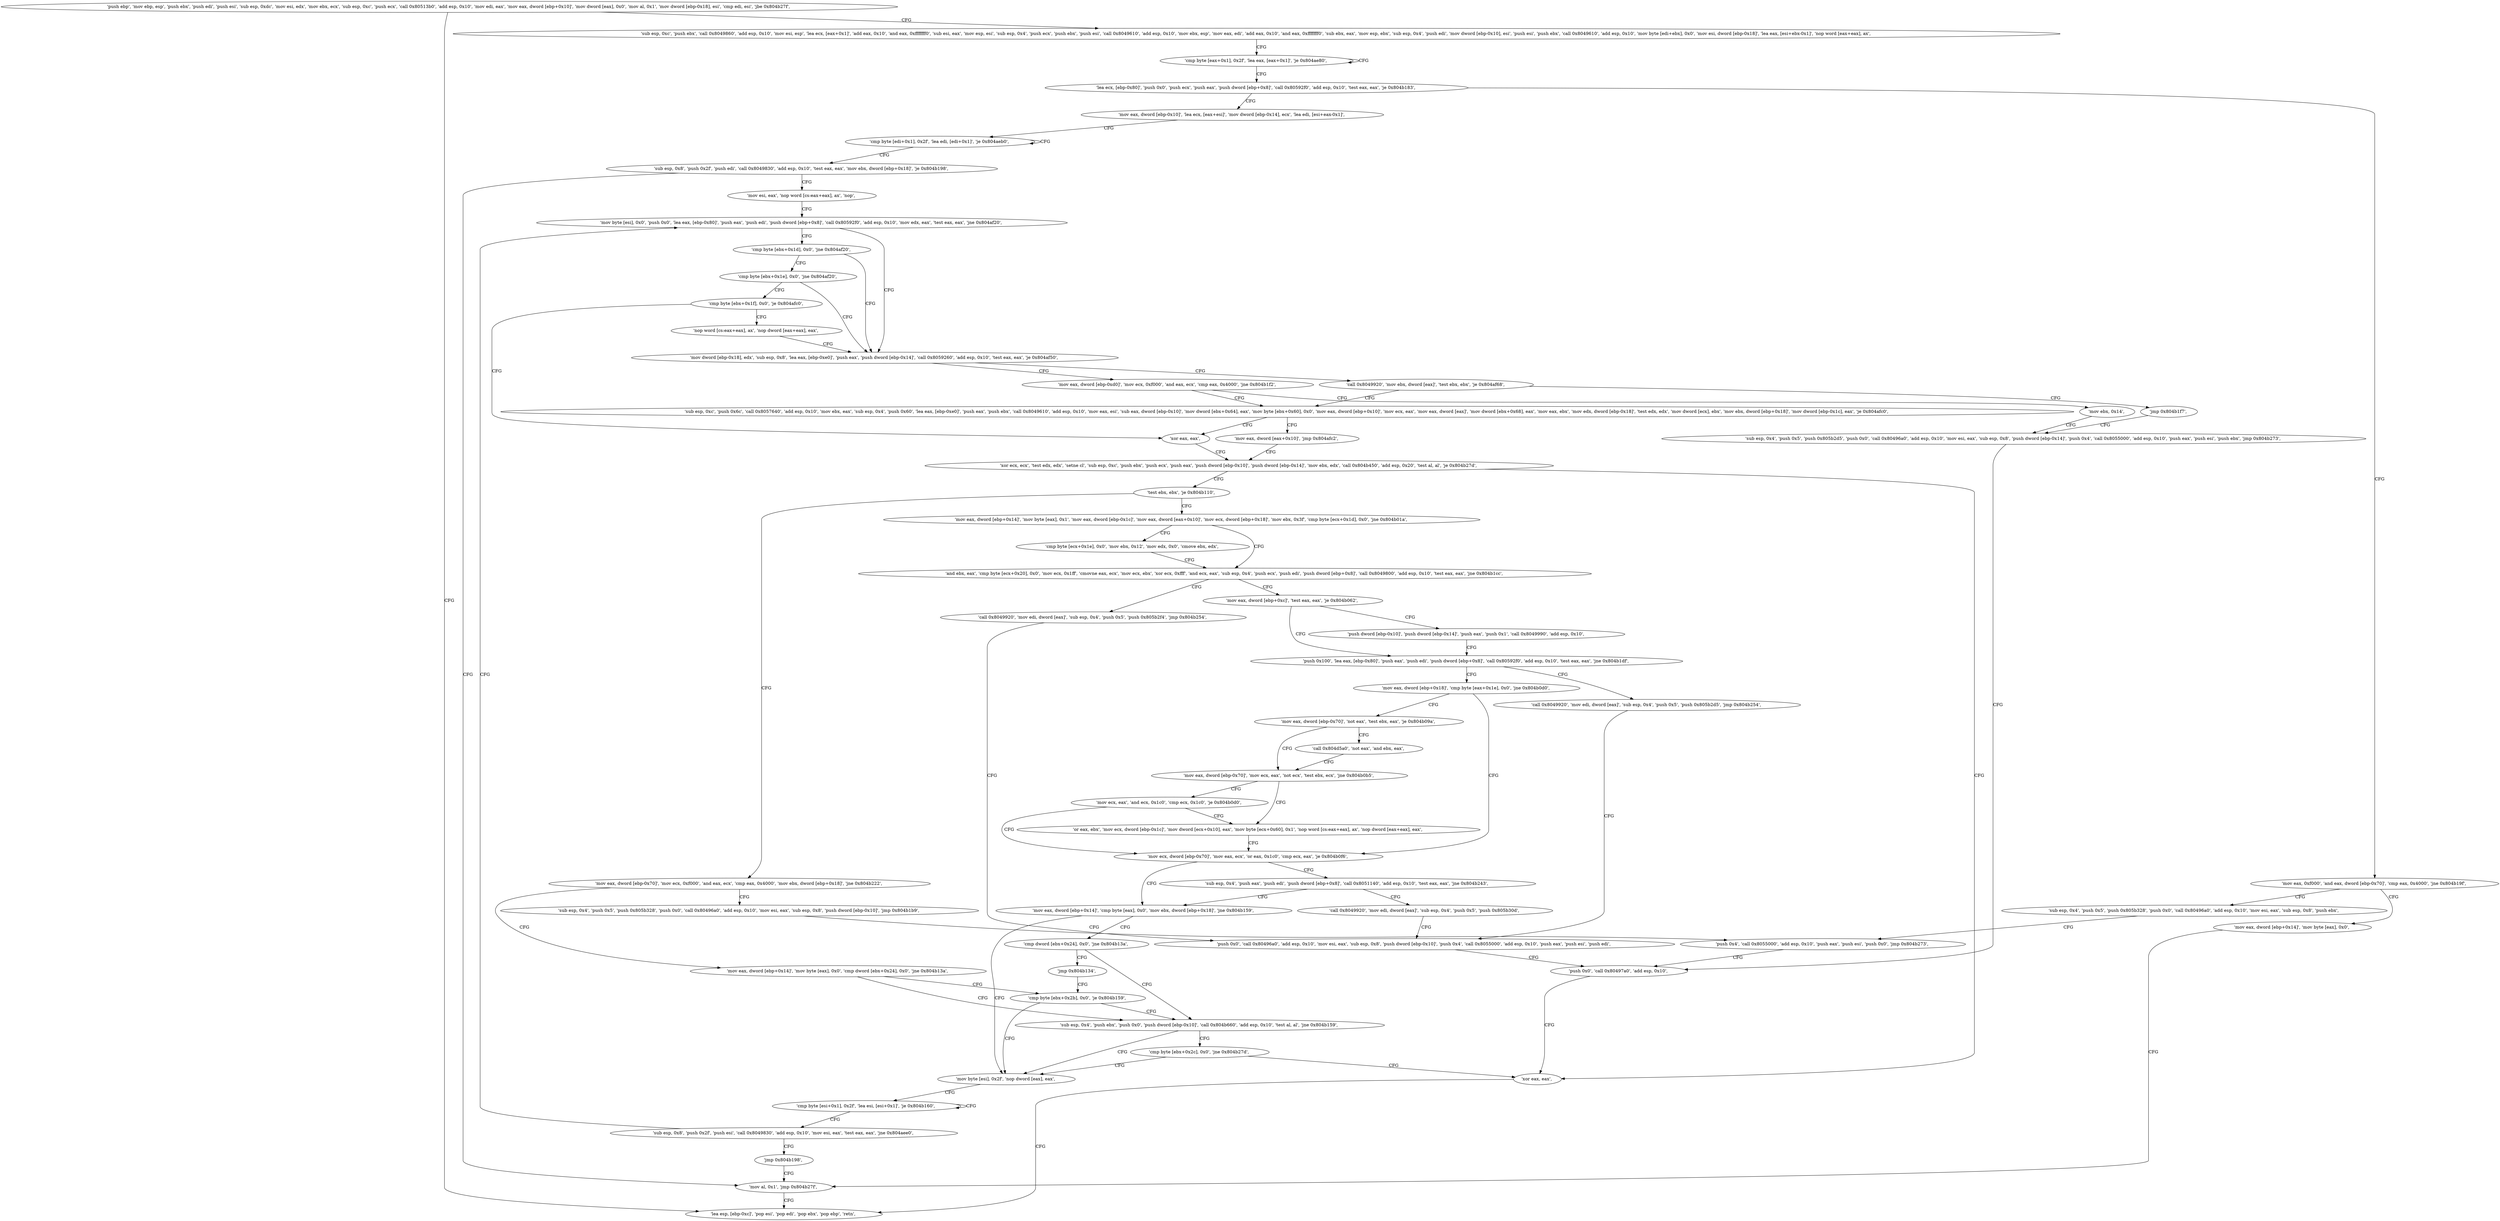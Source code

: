 digraph "func" {
"134524400" [label = "'push ebp', 'mov ebp, esp', 'push ebx', 'push edi', 'push esi', 'sub esp, 0xdc', 'mov esi, edx', 'mov ebx, ecx', 'sub esp, 0xc', 'push ecx', 'call 0x80513b0', 'add esp, 0x10', 'mov edi, eax', 'mov eax, dword [ebp+0x10]', 'mov dword [eax], 0x0', 'mov al, 0x1', 'mov dword [ebp-0x18], esi', 'cmp edi, esi', 'jbe 0x804b27f', " ]
"134525567" [label = "'lea esp, [ebp-0xc]', 'pop esi', 'pop edi', 'pop ebx', 'pop ebp', 'retn', " ]
"134524452" [label = "'sub esp, 0xc', 'push ebx', 'call 0x8049860', 'add esp, 0x10', 'mov esi, esp', 'lea ecx, [eax+0x1]', 'add eax, 0x10', 'and eax, 0xfffffff0', 'sub esi, eax', 'mov esp, esi', 'sub esp, 0x4', 'push ecx', 'push ebx', 'push esi', 'call 0x8049610', 'add esp, 0x10', 'mov ebx, esp', 'mov eax, edi', 'add eax, 0x10', 'and eax, 0xfffffff0', 'sub ebx, eax', 'mov esp, ebx', 'sub esp, 0x4', 'push edi', 'mov dword [ebp-0x10], esi', 'push esi', 'push ebx', 'call 0x8049610', 'add esp, 0x10', 'mov byte [edi+ebx], 0x0', 'mov esi, dword [ebp-0x18]', 'lea eax, [esi+ebx-0x1]', 'nop word [eax+eax], ax', " ]
"134524544" [label = "'cmp byte [eax+0x1], 0x2f', 'lea eax, [eax+0x1]', 'je 0x804ae80', " ]
"134524553" [label = "'lea ecx, [ebp-0x80]', 'push 0x0', 'push ecx', 'push eax', 'push dword [ebp+0x8]', 'call 0x80592f0', 'add esp, 0x10', 'test eax, eax', 'je 0x804b183', " ]
"134525315" [label = "'mov eax, 0xf000', 'and eax, dword [ebp-0x70]', 'cmp eax, 0x4000', 'jne 0x804b19f', " ]
"134524579" [label = "'mov eax, dword [ebp-0x10]', 'lea ecx, [eax+esi]', 'mov dword [ebp-0x14], ecx', 'lea edi, [esi+eax-0x1]', " ]
"134525343" [label = "'sub esp, 0x4', 'push 0x5', 'push 0x805b328', 'push 0x0', 'call 0x80496a0', 'add esp, 0x10', 'mov esi, eax', 'sub esp, 0x8', 'push ebx', " ]
"134525330" [label = "'mov eax, dword [ebp+0x14]', 'mov byte [eax], 0x0', " ]
"134524592" [label = "'cmp byte [edi+0x1], 0x2f', 'lea edi, [edi+0x1]', 'je 0x804aeb0', " ]
"134525369" [label = "'push 0x4', 'call 0x8055000', 'add esp, 0x10', 'push eax', 'push esi', 'push 0x0', 'jmp 0x804b273', " ]
"134525336" [label = "'mov al, 0x1', 'jmp 0x804b27f', " ]
"134524601" [label = "'sub esp, 0x8', 'push 0x2f', 'push edi', 'call 0x8049830', 'add esp, 0x10', 'test eax, eax', 'mov ebx, dword [ebp+0x18]', 'je 0x804b198', " ]
"134524626" [label = "'mov esi, eax', 'nop word [cs:eax+eax], ax', 'nop', " ]
"134525555" [label = "'push 0x0', 'call 0x80497a0', 'add esp, 0x10', " ]
"134525565" [label = "'xor eax, eax', " ]
"134524640" [label = "'mov byte [esi], 0x0', 'push 0x0', 'lea eax, [ebp-0x80]', 'push eax', 'push edi', 'push dword [ebp+0x8]', 'call 0x80592f0', 'add esp, 0x10', 'mov edx, eax', 'test eax, eax', 'jne 0x804af20', " ]
"134524704" [label = "'mov dword [ebp-0x18], edx', 'sub esp, 0x8', 'lea eax, [ebp-0xe0]', 'push eax', 'push dword [ebp-0x14]', 'call 0x8059260', 'add esp, 0x10', 'test eax, eax', 'je 0x804af50', " ]
"134524752" [label = "'mov eax, dword [ebp-0xd0]', 'mov ecx, 0xf000', 'and eax, ecx', 'cmp eax, 0x4000', 'jne 0x804b1f2', " ]
"134524732" [label = "'call 0x8049920', 'mov ebx, dword [eax]', 'test ebx, ebx', 'je 0x804af68', " ]
"134524667" [label = "'cmp byte [ebx+0x1d], 0x0', 'jne 0x804af20', " ]
"134524673" [label = "'cmp byte [ebx+0x1e], 0x0', 'jne 0x804af20', " ]
"134525426" [label = "'mov ebx, 0x14', " ]
"134524776" [label = "'sub esp, 0xc', 'push 0x6c', 'call 0x8057640', 'add esp, 0x10', 'mov ebx, eax', 'sub esp, 0x4', 'push 0x60', 'lea eax, [ebp-0xe0]', 'push eax', 'push ebx', 'call 0x8049610', 'add esp, 0x10', 'mov eax, esi', 'sub eax, dword [ebp-0x10]', 'mov dword [ebx+0x64], eax', 'mov byte [ebx+0x60], 0x0', 'mov eax, dword [ebp+0x10]', 'mov ecx, eax', 'mov eax, dword [eax]', 'mov dword [ebx+0x68], eax', 'mov eax, ebx', 'mov edx, dword [ebp-0x18]', 'test edx, edx', 'mov dword [ecx], ebx', 'mov ebx, dword [ebp+0x18]', 'mov dword [ebp-0x1c], eax', 'je 0x804afc0', " ]
"134524743" [label = "'jmp 0x804b1f7', " ]
"134524679" [label = "'cmp byte [ebx+0x1f], 0x0', 'je 0x804afc0', " ]
"134525431" [label = "'sub esp, 0x4', 'push 0x5', 'push 0x805b2d5', 'push 0x0', 'call 0x80496a0', 'add esp, 0x10', 'mov esi, eax', 'sub esp, 0x8', 'push dword [ebp-0x14]', 'push 0x4', 'call 0x8055000', 'add esp, 0x10', 'push eax', 'push esi', 'push ebx', 'jmp 0x804b273', " ]
"134524864" [label = "'xor eax, eax', " ]
"134524851" [label = "'mov eax, dword [eax+0x10]', 'jmp 0x804afc2', " ]
"134524689" [label = "'nop word [cs:eax+eax], ax', 'nop dword [eax+eax], eax', " ]
"134524866" [label = "'xor ecx, ecx', 'test edx, edx', 'setne cl', 'sub esp, 0xc', 'push ebx', 'push ecx', 'push eax', 'push dword [ebp-0x10]', 'push dword [ebp-0x14]', 'mov ebx, edx', 'call 0x804b450', 'add esp, 0x20', 'test al, al', 'je 0x804b27d', " ]
"134524903" [label = "'test ebx, ebx', 'je 0x804b110', " ]
"134525200" [label = "'mov eax, dword [ebp-0x70]', 'mov ecx, 0xf000', 'and eax, ecx', 'cmp eax, 0x4000', 'mov ebx, dword [ebp+0x18]', 'jne 0x804b222', " ]
"134524911" [label = "'mov eax, dword [ebp+0x14]', 'mov byte [eax], 0x1', 'mov eax, dword [ebp-0x1c]', 'mov eax, dword [eax+0x10]', 'mov ecx, dword [ebp+0x18]', 'mov ebx, 0x3f', 'cmp byte [ecx+0x1d], 0x0', 'jne 0x804b01a', " ]
"134525474" [label = "'sub esp, 0x4', 'push 0x5', 'push 0x805b328', 'push 0x0', 'call 0x80496a0', 'add esp, 0x10', 'mov esi, eax', 'sub esp, 0x8', 'push dword [ebp-0x10]', 'jmp 0x804b1b9', " ]
"134525224" [label = "'mov eax, dword [ebp+0x14]', 'mov byte [eax], 0x0', 'cmp dword [ebx+0x24], 0x0', 'jne 0x804b13a', " ]
"134524954" [label = "'and ebx, eax', 'cmp byte [ecx+0x20], 0x0', 'mov ecx, 0x1ff', 'cmovne eax, ecx', 'mov ecx, ebx', 'xor ecx, 0xfff', 'and ecx, eax', 'sub esp, 0x4', 'push ecx', 'push edi', 'push dword [ebp+0x8]', 'call 0x8049800', 'add esp, 0x10', 'test eax, eax', 'jne 0x804b1cc', " ]
"134524937" [label = "'cmp byte [ecx+0x1e], 0x0', 'mov ebx, 0x12', 'mov edx, 0x0', 'cmove ebx, edx', " ]
"134525242" [label = "'sub esp, 0x4', 'push ebx', 'push 0x0', 'push dword [ebp-0x10]', 'call 0x804b660', 'add esp, 0x10', 'test al, al', 'jne 0x804b159', " ]
"134525236" [label = "'cmp byte [ebx+0x2b], 0x0', 'je 0x804b159', " ]
"134525388" [label = "'call 0x8049920', 'mov edi, dword [eax]', 'sub esp, 0x4', 'push 0x5', 'push 0x805b2f4', 'jmp 0x804b254', " ]
"134525002" [label = "'mov eax, dword [ebp+0xc]', 'test eax, eax', 'je 0x804b062', " ]
"134525273" [label = "'mov byte [esi], 0x2f', 'nop dword [eax], eax', " ]
"134525263" [label = "'cmp byte [ebx+0x2c], 0x0', 'jne 0x804b27d', " ]
"134525524" [label = "'push 0x0', 'call 0x80496a0', 'add esp, 0x10', 'mov esi, eax', 'sub esp, 0x8', 'push dword [ebp-0x10]', 'push 0x4', 'call 0x8055000', 'add esp, 0x10', 'push eax', 'push esi', 'push edi', " ]
"134525026" [label = "'push 0x100', 'lea eax, [ebp-0x80]', 'push eax', 'push edi', 'push dword [ebp+0x8]', 'call 0x80592f0', 'add esp, 0x10', 'test eax, eax', 'jne 0x804b1df', " ]
"134525009" [label = "'push dword [ebp-0x10]', 'push dword [ebp-0x14]', 'push eax', 'push 0x1', 'call 0x8049990', 'add esp, 0x10', " ]
"134525280" [label = "'cmp byte [esi+0x1], 0x2f', 'lea esi, [esi+0x1]', 'je 0x804b160', " ]
"134525407" [label = "'call 0x8049920', 'mov edi, dword [eax]', 'sub esp, 0x4', 'push 0x5', 'push 0x805b2d5', 'jmp 0x804b254', " ]
"134525055" [label = "'mov eax, dword [ebp+0x18]', 'cmp byte [eax+0x1e], 0x0', 'jne 0x804b0d0', " ]
"134525289" [label = "'sub esp, 0x8', 'push 0x2f', 'push esi', 'call 0x8049830', 'add esp, 0x10', 'mov esi, eax', 'test eax, eax', 'jne 0x804aee0', " ]
"134525313" [label = "'jmp 0x804b198', " ]
"134525136" [label = "'mov ecx, dword [ebp-0x70]', 'mov eax, ecx', 'or eax, 0x1c0', 'cmp ecx, eax', 'je 0x804b0f6', " ]
"134525064" [label = "'mov eax, dword [ebp-0x70]', 'not eax', 'test ebx, eax', 'je 0x804b09a', " ]
"134525174" [label = "'mov eax, dword [ebp+0x14]', 'cmp byte [eax], 0x0', 'mov ebx, dword [ebp+0x18]', 'jne 0x804b159', " ]
"134525150" [label = "'sub esp, 0x4', 'push eax', 'push edi', 'push dword [ebp+0x8]', 'call 0x8051140', 'add esp, 0x10', 'test eax, eax', 'jne 0x804b243', " ]
"134525082" [label = "'mov eax, dword [ebp-0x70]', 'mov ecx, eax', 'not ecx', 'test ebx, ecx', 'jne 0x804b0b5', " ]
"134525073" [label = "'call 0x804d5a0', 'not eax', 'and ebx, eax', " ]
"134525185" [label = "'cmp dword [ebx+0x24], 0x0', 'jne 0x804b13a', " ]
"134525507" [label = "'call 0x8049920', 'mov edi, dword [eax]', 'sub esp, 0x4', 'push 0x5', 'push 0x805b30d', " ]
"134525109" [label = "'or eax, ebx', 'mov ecx, dword [ebp-0x1c]', 'mov dword [ecx+0x10], eax', 'mov byte [ecx+0x60], 0x1', 'nop word [cs:eax+eax], ax', 'nop dword [eax+eax], eax', " ]
"134525093" [label = "'mov ecx, eax', 'and ecx, 0x1c0', 'cmp ecx, 0x1c0', 'je 0x804b0d0', " ]
"134525191" [label = "'jmp 0x804b134', " ]
"134524400" -> "134525567" [ label = "CFG" ]
"134524400" -> "134524452" [ label = "CFG" ]
"134524452" -> "134524544" [ label = "CFG" ]
"134524544" -> "134524544" [ label = "CFG" ]
"134524544" -> "134524553" [ label = "CFG" ]
"134524553" -> "134525315" [ label = "CFG" ]
"134524553" -> "134524579" [ label = "CFG" ]
"134525315" -> "134525343" [ label = "CFG" ]
"134525315" -> "134525330" [ label = "CFG" ]
"134524579" -> "134524592" [ label = "CFG" ]
"134525343" -> "134525369" [ label = "CFG" ]
"134525330" -> "134525336" [ label = "CFG" ]
"134524592" -> "134524592" [ label = "CFG" ]
"134524592" -> "134524601" [ label = "CFG" ]
"134525369" -> "134525555" [ label = "CFG" ]
"134525336" -> "134525567" [ label = "CFG" ]
"134524601" -> "134525336" [ label = "CFG" ]
"134524601" -> "134524626" [ label = "CFG" ]
"134524626" -> "134524640" [ label = "CFG" ]
"134525555" -> "134525565" [ label = "CFG" ]
"134525565" -> "134525567" [ label = "CFG" ]
"134524640" -> "134524704" [ label = "CFG" ]
"134524640" -> "134524667" [ label = "CFG" ]
"134524704" -> "134524752" [ label = "CFG" ]
"134524704" -> "134524732" [ label = "CFG" ]
"134524752" -> "134525426" [ label = "CFG" ]
"134524752" -> "134524776" [ label = "CFG" ]
"134524732" -> "134524776" [ label = "CFG" ]
"134524732" -> "134524743" [ label = "CFG" ]
"134524667" -> "134524704" [ label = "CFG" ]
"134524667" -> "134524673" [ label = "CFG" ]
"134524673" -> "134524704" [ label = "CFG" ]
"134524673" -> "134524679" [ label = "CFG" ]
"134525426" -> "134525431" [ label = "CFG" ]
"134524776" -> "134524864" [ label = "CFG" ]
"134524776" -> "134524851" [ label = "CFG" ]
"134524743" -> "134525431" [ label = "CFG" ]
"134524679" -> "134524864" [ label = "CFG" ]
"134524679" -> "134524689" [ label = "CFG" ]
"134525431" -> "134525555" [ label = "CFG" ]
"134524864" -> "134524866" [ label = "CFG" ]
"134524851" -> "134524866" [ label = "CFG" ]
"134524689" -> "134524704" [ label = "CFG" ]
"134524866" -> "134525565" [ label = "CFG" ]
"134524866" -> "134524903" [ label = "CFG" ]
"134524903" -> "134525200" [ label = "CFG" ]
"134524903" -> "134524911" [ label = "CFG" ]
"134525200" -> "134525474" [ label = "CFG" ]
"134525200" -> "134525224" [ label = "CFG" ]
"134524911" -> "134524954" [ label = "CFG" ]
"134524911" -> "134524937" [ label = "CFG" ]
"134525474" -> "134525369" [ label = "CFG" ]
"134525224" -> "134525242" [ label = "CFG" ]
"134525224" -> "134525236" [ label = "CFG" ]
"134524954" -> "134525388" [ label = "CFG" ]
"134524954" -> "134525002" [ label = "CFG" ]
"134524937" -> "134524954" [ label = "CFG" ]
"134525242" -> "134525273" [ label = "CFG" ]
"134525242" -> "134525263" [ label = "CFG" ]
"134525236" -> "134525273" [ label = "CFG" ]
"134525236" -> "134525242" [ label = "CFG" ]
"134525388" -> "134525524" [ label = "CFG" ]
"134525002" -> "134525026" [ label = "CFG" ]
"134525002" -> "134525009" [ label = "CFG" ]
"134525273" -> "134525280" [ label = "CFG" ]
"134525263" -> "134525565" [ label = "CFG" ]
"134525263" -> "134525273" [ label = "CFG" ]
"134525524" -> "134525555" [ label = "CFG" ]
"134525026" -> "134525407" [ label = "CFG" ]
"134525026" -> "134525055" [ label = "CFG" ]
"134525009" -> "134525026" [ label = "CFG" ]
"134525280" -> "134525280" [ label = "CFG" ]
"134525280" -> "134525289" [ label = "CFG" ]
"134525407" -> "134525524" [ label = "CFG" ]
"134525055" -> "134525136" [ label = "CFG" ]
"134525055" -> "134525064" [ label = "CFG" ]
"134525289" -> "134524640" [ label = "CFG" ]
"134525289" -> "134525313" [ label = "CFG" ]
"134525313" -> "134525336" [ label = "CFG" ]
"134525136" -> "134525174" [ label = "CFG" ]
"134525136" -> "134525150" [ label = "CFG" ]
"134525064" -> "134525082" [ label = "CFG" ]
"134525064" -> "134525073" [ label = "CFG" ]
"134525174" -> "134525273" [ label = "CFG" ]
"134525174" -> "134525185" [ label = "CFG" ]
"134525150" -> "134525507" [ label = "CFG" ]
"134525150" -> "134525174" [ label = "CFG" ]
"134525082" -> "134525109" [ label = "CFG" ]
"134525082" -> "134525093" [ label = "CFG" ]
"134525073" -> "134525082" [ label = "CFG" ]
"134525185" -> "134525242" [ label = "CFG" ]
"134525185" -> "134525191" [ label = "CFG" ]
"134525507" -> "134525524" [ label = "CFG" ]
"134525109" -> "134525136" [ label = "CFG" ]
"134525093" -> "134525136" [ label = "CFG" ]
"134525093" -> "134525109" [ label = "CFG" ]
"134525191" -> "134525236" [ label = "CFG" ]
}
